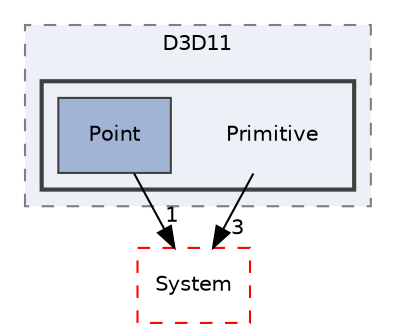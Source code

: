 digraph "C:/Users/shiih/Desktop/kiyosumi/DX11Template/Source/D3D11/Primitive"
{
 // LATEX_PDF_SIZE
  edge [fontname="Helvetica",fontsize="10",labelfontname="Helvetica",labelfontsize="10"];
  node [fontname="Helvetica",fontsize="10",shape=record];
  compound=true
  subgraph clusterdir_d6f806a0f8acb4e9216b2e39be4b704c {
    graph [ bgcolor="#edf0f7", pencolor="grey50", style="filled,dashed,", label="D3D11", fontname="Helvetica", fontsize="10", URL="dir_d6f806a0f8acb4e9216b2e39be4b704c.html"]
  subgraph clusterdir_09d999a739c20878724d8cc552d8be26 {
    graph [ bgcolor="#edf0f7", pencolor="grey25", style="filled,bold,", label="", fontname="Helvetica", fontsize="10", URL="dir_09d999a739c20878724d8cc552d8be26.html"]
    dir_09d999a739c20878724d8cc552d8be26 [shape=plaintext, label="Primitive"];
  dir_98676838a1a59aee3719c3ffe679cfb9 [shape=box, label="Point", style="filled,", fillcolor="#a2b4d6", color="grey25", URL="dir_98676838a1a59aee3719c3ffe679cfb9.html"];
  }
  }
  dir_86602465ad759445696399282595f21f [shape=box, label="System", style="dashed,", fillcolor="#edf0f7", color="red", URL="dir_86602465ad759445696399282595f21f.html"];
  dir_09d999a739c20878724d8cc552d8be26->dir_86602465ad759445696399282595f21f [headlabel="3", labeldistance=1.5 headhref="dir_000011_000015.html"];
  dir_98676838a1a59aee3719c3ffe679cfb9->dir_86602465ad759445696399282595f21f [headlabel="1", labeldistance=1.5 headhref="dir_000010_000015.html"];
}
